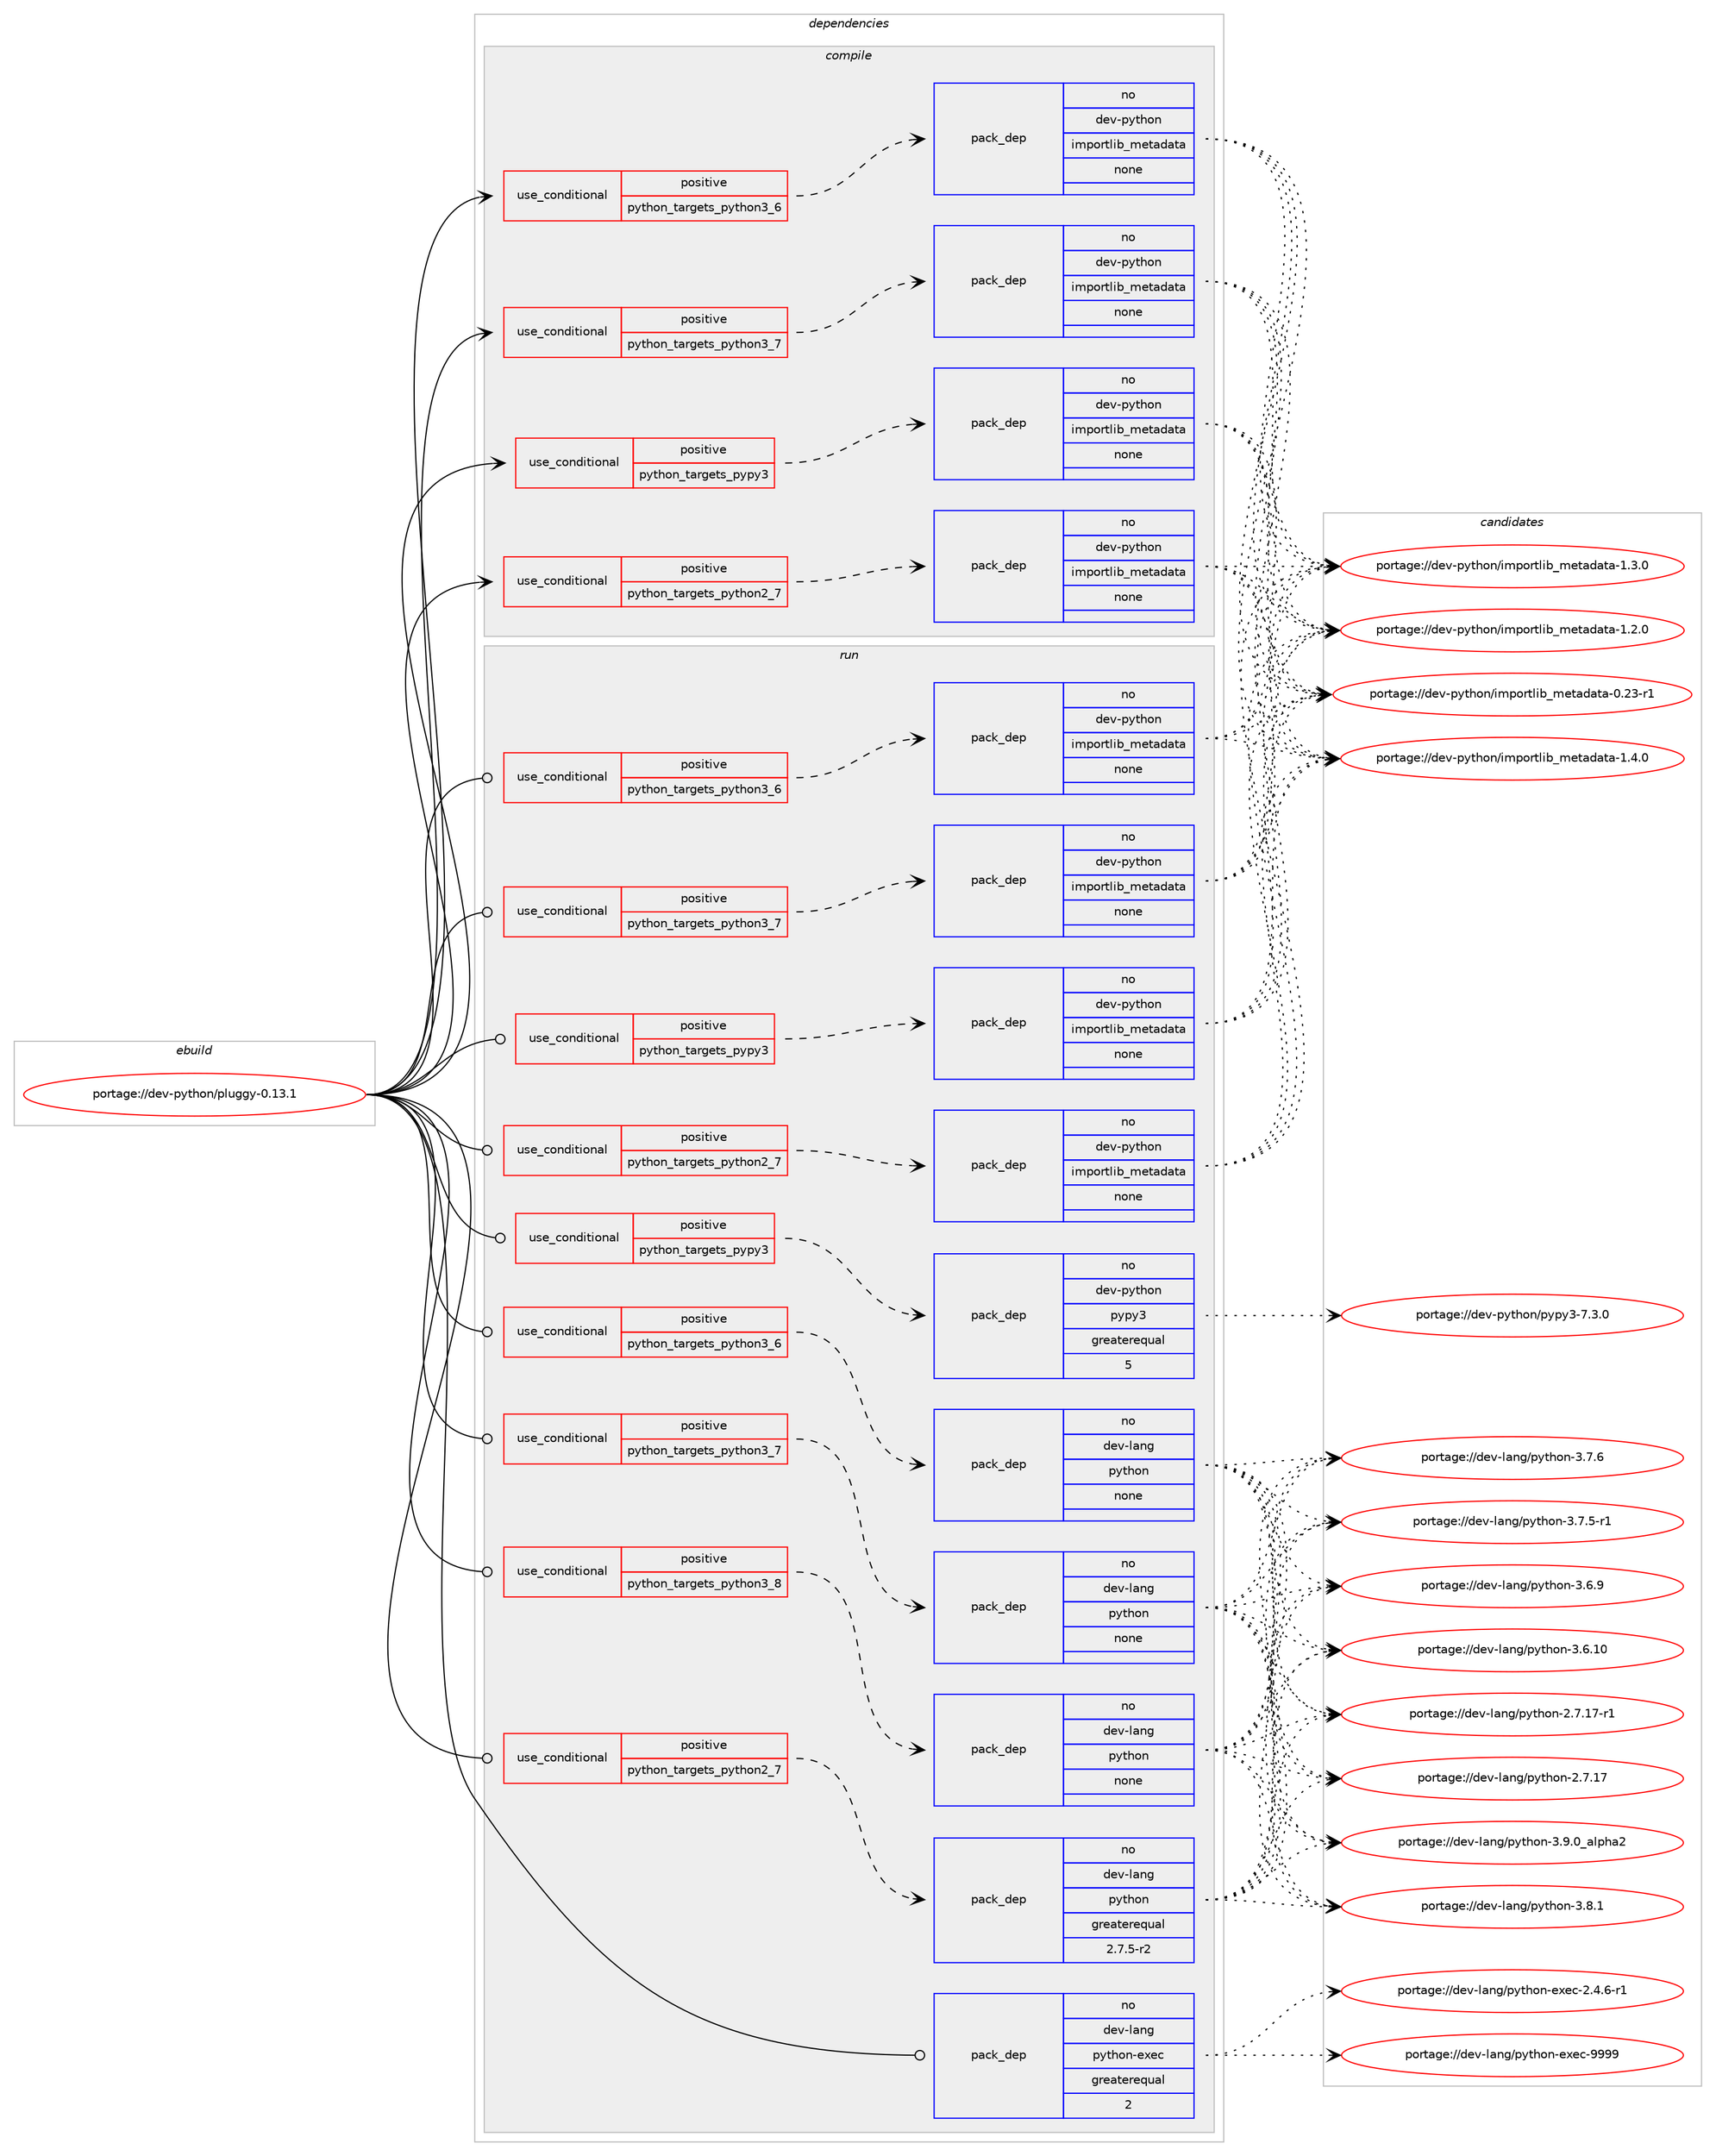 digraph prolog {

# *************
# Graph options
# *************

newrank=true;
concentrate=true;
compound=true;
graph [rankdir=LR,fontname=Helvetica,fontsize=10,ranksep=1.5];#, ranksep=2.5, nodesep=0.2];
edge  [arrowhead=vee];
node  [fontname=Helvetica,fontsize=10];

# **********
# The ebuild
# **********

subgraph cluster_leftcol {
color=gray;
label=<<i>ebuild</i>>;
id [label="portage://dev-python/pluggy-0.13.1", color=red, width=4, href="../dev-python/pluggy-0.13.1.svg"];
}

# ****************
# The dependencies
# ****************

subgraph cluster_midcol {
color=gray;
label=<<i>dependencies</i>>;
subgraph cluster_compile {
fillcolor="#eeeeee";
style=filled;
label=<<i>compile</i>>;
subgraph cond110651 {
dependency441776 [label=<<TABLE BORDER="0" CELLBORDER="1" CELLSPACING="0" CELLPADDING="4"><TR><TD ROWSPAN="3" CELLPADDING="10">use_conditional</TD></TR><TR><TD>positive</TD></TR><TR><TD>python_targets_pypy3</TD></TR></TABLE>>, shape=none, color=red];
subgraph pack326183 {
dependency441777 [label=<<TABLE BORDER="0" CELLBORDER="1" CELLSPACING="0" CELLPADDING="4" WIDTH="220"><TR><TD ROWSPAN="6" CELLPADDING="30">pack_dep</TD></TR><TR><TD WIDTH="110">no</TD></TR><TR><TD>dev-python</TD></TR><TR><TD>importlib_metadata</TD></TR><TR><TD>none</TD></TR><TR><TD></TD></TR></TABLE>>, shape=none, color=blue];
}
dependency441776:e -> dependency441777:w [weight=20,style="dashed",arrowhead="vee"];
}
id:e -> dependency441776:w [weight=20,style="solid",arrowhead="vee"];
subgraph cond110652 {
dependency441778 [label=<<TABLE BORDER="0" CELLBORDER="1" CELLSPACING="0" CELLPADDING="4"><TR><TD ROWSPAN="3" CELLPADDING="10">use_conditional</TD></TR><TR><TD>positive</TD></TR><TR><TD>python_targets_python2_7</TD></TR></TABLE>>, shape=none, color=red];
subgraph pack326184 {
dependency441779 [label=<<TABLE BORDER="0" CELLBORDER="1" CELLSPACING="0" CELLPADDING="4" WIDTH="220"><TR><TD ROWSPAN="6" CELLPADDING="30">pack_dep</TD></TR><TR><TD WIDTH="110">no</TD></TR><TR><TD>dev-python</TD></TR><TR><TD>importlib_metadata</TD></TR><TR><TD>none</TD></TR><TR><TD></TD></TR></TABLE>>, shape=none, color=blue];
}
dependency441778:e -> dependency441779:w [weight=20,style="dashed",arrowhead="vee"];
}
id:e -> dependency441778:w [weight=20,style="solid",arrowhead="vee"];
subgraph cond110653 {
dependency441780 [label=<<TABLE BORDER="0" CELLBORDER="1" CELLSPACING="0" CELLPADDING="4"><TR><TD ROWSPAN="3" CELLPADDING="10">use_conditional</TD></TR><TR><TD>positive</TD></TR><TR><TD>python_targets_python3_6</TD></TR></TABLE>>, shape=none, color=red];
subgraph pack326185 {
dependency441781 [label=<<TABLE BORDER="0" CELLBORDER="1" CELLSPACING="0" CELLPADDING="4" WIDTH="220"><TR><TD ROWSPAN="6" CELLPADDING="30">pack_dep</TD></TR><TR><TD WIDTH="110">no</TD></TR><TR><TD>dev-python</TD></TR><TR><TD>importlib_metadata</TD></TR><TR><TD>none</TD></TR><TR><TD></TD></TR></TABLE>>, shape=none, color=blue];
}
dependency441780:e -> dependency441781:w [weight=20,style="dashed",arrowhead="vee"];
}
id:e -> dependency441780:w [weight=20,style="solid",arrowhead="vee"];
subgraph cond110654 {
dependency441782 [label=<<TABLE BORDER="0" CELLBORDER="1" CELLSPACING="0" CELLPADDING="4"><TR><TD ROWSPAN="3" CELLPADDING="10">use_conditional</TD></TR><TR><TD>positive</TD></TR><TR><TD>python_targets_python3_7</TD></TR></TABLE>>, shape=none, color=red];
subgraph pack326186 {
dependency441783 [label=<<TABLE BORDER="0" CELLBORDER="1" CELLSPACING="0" CELLPADDING="4" WIDTH="220"><TR><TD ROWSPAN="6" CELLPADDING="30">pack_dep</TD></TR><TR><TD WIDTH="110">no</TD></TR><TR><TD>dev-python</TD></TR><TR><TD>importlib_metadata</TD></TR><TR><TD>none</TD></TR><TR><TD></TD></TR></TABLE>>, shape=none, color=blue];
}
dependency441782:e -> dependency441783:w [weight=20,style="dashed",arrowhead="vee"];
}
id:e -> dependency441782:w [weight=20,style="solid",arrowhead="vee"];
}
subgraph cluster_compileandrun {
fillcolor="#eeeeee";
style=filled;
label=<<i>compile and run</i>>;
}
subgraph cluster_run {
fillcolor="#eeeeee";
style=filled;
label=<<i>run</i>>;
subgraph cond110655 {
dependency441784 [label=<<TABLE BORDER="0" CELLBORDER="1" CELLSPACING="0" CELLPADDING="4"><TR><TD ROWSPAN="3" CELLPADDING="10">use_conditional</TD></TR><TR><TD>positive</TD></TR><TR><TD>python_targets_pypy3</TD></TR></TABLE>>, shape=none, color=red];
subgraph pack326187 {
dependency441785 [label=<<TABLE BORDER="0" CELLBORDER="1" CELLSPACING="0" CELLPADDING="4" WIDTH="220"><TR><TD ROWSPAN="6" CELLPADDING="30">pack_dep</TD></TR><TR><TD WIDTH="110">no</TD></TR><TR><TD>dev-python</TD></TR><TR><TD>importlib_metadata</TD></TR><TR><TD>none</TD></TR><TR><TD></TD></TR></TABLE>>, shape=none, color=blue];
}
dependency441784:e -> dependency441785:w [weight=20,style="dashed",arrowhead="vee"];
}
id:e -> dependency441784:w [weight=20,style="solid",arrowhead="odot"];
subgraph cond110656 {
dependency441786 [label=<<TABLE BORDER="0" CELLBORDER="1" CELLSPACING="0" CELLPADDING="4"><TR><TD ROWSPAN="3" CELLPADDING="10">use_conditional</TD></TR><TR><TD>positive</TD></TR><TR><TD>python_targets_pypy3</TD></TR></TABLE>>, shape=none, color=red];
subgraph pack326188 {
dependency441787 [label=<<TABLE BORDER="0" CELLBORDER="1" CELLSPACING="0" CELLPADDING="4" WIDTH="220"><TR><TD ROWSPAN="6" CELLPADDING="30">pack_dep</TD></TR><TR><TD WIDTH="110">no</TD></TR><TR><TD>dev-python</TD></TR><TR><TD>pypy3</TD></TR><TR><TD>greaterequal</TD></TR><TR><TD>5</TD></TR></TABLE>>, shape=none, color=blue];
}
dependency441786:e -> dependency441787:w [weight=20,style="dashed",arrowhead="vee"];
}
id:e -> dependency441786:w [weight=20,style="solid",arrowhead="odot"];
subgraph cond110657 {
dependency441788 [label=<<TABLE BORDER="0" CELLBORDER="1" CELLSPACING="0" CELLPADDING="4"><TR><TD ROWSPAN="3" CELLPADDING="10">use_conditional</TD></TR><TR><TD>positive</TD></TR><TR><TD>python_targets_python2_7</TD></TR></TABLE>>, shape=none, color=red];
subgraph pack326189 {
dependency441789 [label=<<TABLE BORDER="0" CELLBORDER="1" CELLSPACING="0" CELLPADDING="4" WIDTH="220"><TR><TD ROWSPAN="6" CELLPADDING="30">pack_dep</TD></TR><TR><TD WIDTH="110">no</TD></TR><TR><TD>dev-lang</TD></TR><TR><TD>python</TD></TR><TR><TD>greaterequal</TD></TR><TR><TD>2.7.5-r2</TD></TR></TABLE>>, shape=none, color=blue];
}
dependency441788:e -> dependency441789:w [weight=20,style="dashed",arrowhead="vee"];
}
id:e -> dependency441788:w [weight=20,style="solid",arrowhead="odot"];
subgraph cond110658 {
dependency441790 [label=<<TABLE BORDER="0" CELLBORDER="1" CELLSPACING="0" CELLPADDING="4"><TR><TD ROWSPAN="3" CELLPADDING="10">use_conditional</TD></TR><TR><TD>positive</TD></TR><TR><TD>python_targets_python2_7</TD></TR></TABLE>>, shape=none, color=red];
subgraph pack326190 {
dependency441791 [label=<<TABLE BORDER="0" CELLBORDER="1" CELLSPACING="0" CELLPADDING="4" WIDTH="220"><TR><TD ROWSPAN="6" CELLPADDING="30">pack_dep</TD></TR><TR><TD WIDTH="110">no</TD></TR><TR><TD>dev-python</TD></TR><TR><TD>importlib_metadata</TD></TR><TR><TD>none</TD></TR><TR><TD></TD></TR></TABLE>>, shape=none, color=blue];
}
dependency441790:e -> dependency441791:w [weight=20,style="dashed",arrowhead="vee"];
}
id:e -> dependency441790:w [weight=20,style="solid",arrowhead="odot"];
subgraph cond110659 {
dependency441792 [label=<<TABLE BORDER="0" CELLBORDER="1" CELLSPACING="0" CELLPADDING="4"><TR><TD ROWSPAN="3" CELLPADDING="10">use_conditional</TD></TR><TR><TD>positive</TD></TR><TR><TD>python_targets_python3_6</TD></TR></TABLE>>, shape=none, color=red];
subgraph pack326191 {
dependency441793 [label=<<TABLE BORDER="0" CELLBORDER="1" CELLSPACING="0" CELLPADDING="4" WIDTH="220"><TR><TD ROWSPAN="6" CELLPADDING="30">pack_dep</TD></TR><TR><TD WIDTH="110">no</TD></TR><TR><TD>dev-lang</TD></TR><TR><TD>python</TD></TR><TR><TD>none</TD></TR><TR><TD></TD></TR></TABLE>>, shape=none, color=blue];
}
dependency441792:e -> dependency441793:w [weight=20,style="dashed",arrowhead="vee"];
}
id:e -> dependency441792:w [weight=20,style="solid",arrowhead="odot"];
subgraph cond110660 {
dependency441794 [label=<<TABLE BORDER="0" CELLBORDER="1" CELLSPACING="0" CELLPADDING="4"><TR><TD ROWSPAN="3" CELLPADDING="10">use_conditional</TD></TR><TR><TD>positive</TD></TR><TR><TD>python_targets_python3_6</TD></TR></TABLE>>, shape=none, color=red];
subgraph pack326192 {
dependency441795 [label=<<TABLE BORDER="0" CELLBORDER="1" CELLSPACING="0" CELLPADDING="4" WIDTH="220"><TR><TD ROWSPAN="6" CELLPADDING="30">pack_dep</TD></TR><TR><TD WIDTH="110">no</TD></TR><TR><TD>dev-python</TD></TR><TR><TD>importlib_metadata</TD></TR><TR><TD>none</TD></TR><TR><TD></TD></TR></TABLE>>, shape=none, color=blue];
}
dependency441794:e -> dependency441795:w [weight=20,style="dashed",arrowhead="vee"];
}
id:e -> dependency441794:w [weight=20,style="solid",arrowhead="odot"];
subgraph cond110661 {
dependency441796 [label=<<TABLE BORDER="0" CELLBORDER="1" CELLSPACING="0" CELLPADDING="4"><TR><TD ROWSPAN="3" CELLPADDING="10">use_conditional</TD></TR><TR><TD>positive</TD></TR><TR><TD>python_targets_python3_7</TD></TR></TABLE>>, shape=none, color=red];
subgraph pack326193 {
dependency441797 [label=<<TABLE BORDER="0" CELLBORDER="1" CELLSPACING="0" CELLPADDING="4" WIDTH="220"><TR><TD ROWSPAN="6" CELLPADDING="30">pack_dep</TD></TR><TR><TD WIDTH="110">no</TD></TR><TR><TD>dev-lang</TD></TR><TR><TD>python</TD></TR><TR><TD>none</TD></TR><TR><TD></TD></TR></TABLE>>, shape=none, color=blue];
}
dependency441796:e -> dependency441797:w [weight=20,style="dashed",arrowhead="vee"];
}
id:e -> dependency441796:w [weight=20,style="solid",arrowhead="odot"];
subgraph cond110662 {
dependency441798 [label=<<TABLE BORDER="0" CELLBORDER="1" CELLSPACING="0" CELLPADDING="4"><TR><TD ROWSPAN="3" CELLPADDING="10">use_conditional</TD></TR><TR><TD>positive</TD></TR><TR><TD>python_targets_python3_7</TD></TR></TABLE>>, shape=none, color=red];
subgraph pack326194 {
dependency441799 [label=<<TABLE BORDER="0" CELLBORDER="1" CELLSPACING="0" CELLPADDING="4" WIDTH="220"><TR><TD ROWSPAN="6" CELLPADDING="30">pack_dep</TD></TR><TR><TD WIDTH="110">no</TD></TR><TR><TD>dev-python</TD></TR><TR><TD>importlib_metadata</TD></TR><TR><TD>none</TD></TR><TR><TD></TD></TR></TABLE>>, shape=none, color=blue];
}
dependency441798:e -> dependency441799:w [weight=20,style="dashed",arrowhead="vee"];
}
id:e -> dependency441798:w [weight=20,style="solid",arrowhead="odot"];
subgraph cond110663 {
dependency441800 [label=<<TABLE BORDER="0" CELLBORDER="1" CELLSPACING="0" CELLPADDING="4"><TR><TD ROWSPAN="3" CELLPADDING="10">use_conditional</TD></TR><TR><TD>positive</TD></TR><TR><TD>python_targets_python3_8</TD></TR></TABLE>>, shape=none, color=red];
subgraph pack326195 {
dependency441801 [label=<<TABLE BORDER="0" CELLBORDER="1" CELLSPACING="0" CELLPADDING="4" WIDTH="220"><TR><TD ROWSPAN="6" CELLPADDING="30">pack_dep</TD></TR><TR><TD WIDTH="110">no</TD></TR><TR><TD>dev-lang</TD></TR><TR><TD>python</TD></TR><TR><TD>none</TD></TR><TR><TD></TD></TR></TABLE>>, shape=none, color=blue];
}
dependency441800:e -> dependency441801:w [weight=20,style="dashed",arrowhead="vee"];
}
id:e -> dependency441800:w [weight=20,style="solid",arrowhead="odot"];
subgraph pack326196 {
dependency441802 [label=<<TABLE BORDER="0" CELLBORDER="1" CELLSPACING="0" CELLPADDING="4" WIDTH="220"><TR><TD ROWSPAN="6" CELLPADDING="30">pack_dep</TD></TR><TR><TD WIDTH="110">no</TD></TR><TR><TD>dev-lang</TD></TR><TR><TD>python-exec</TD></TR><TR><TD>greaterequal</TD></TR><TR><TD>2</TD></TR></TABLE>>, shape=none, color=blue];
}
id:e -> dependency441802:w [weight=20,style="solid",arrowhead="odot"];
}
}

# **************
# The candidates
# **************

subgraph cluster_choices {
rank=same;
color=gray;
label=<<i>candidates</i>>;

subgraph choice326183 {
color=black;
nodesep=1;
choice10010111845112121116104111110471051091121111141161081059895109101116971009711697454946524648 [label="portage://dev-python/importlib_metadata-1.4.0", color=red, width=4,href="../dev-python/importlib_metadata-1.4.0.svg"];
choice10010111845112121116104111110471051091121111141161081059895109101116971009711697454946514648 [label="portage://dev-python/importlib_metadata-1.3.0", color=red, width=4,href="../dev-python/importlib_metadata-1.3.0.svg"];
choice10010111845112121116104111110471051091121111141161081059895109101116971009711697454946504648 [label="portage://dev-python/importlib_metadata-1.2.0", color=red, width=4,href="../dev-python/importlib_metadata-1.2.0.svg"];
choice1001011184511212111610411111047105109112111114116108105989510910111697100971169745484650514511449 [label="portage://dev-python/importlib_metadata-0.23-r1", color=red, width=4,href="../dev-python/importlib_metadata-0.23-r1.svg"];
dependency441777:e -> choice10010111845112121116104111110471051091121111141161081059895109101116971009711697454946524648:w [style=dotted,weight="100"];
dependency441777:e -> choice10010111845112121116104111110471051091121111141161081059895109101116971009711697454946514648:w [style=dotted,weight="100"];
dependency441777:e -> choice10010111845112121116104111110471051091121111141161081059895109101116971009711697454946504648:w [style=dotted,weight="100"];
dependency441777:e -> choice1001011184511212111610411111047105109112111114116108105989510910111697100971169745484650514511449:w [style=dotted,weight="100"];
}
subgraph choice326184 {
color=black;
nodesep=1;
choice10010111845112121116104111110471051091121111141161081059895109101116971009711697454946524648 [label="portage://dev-python/importlib_metadata-1.4.0", color=red, width=4,href="../dev-python/importlib_metadata-1.4.0.svg"];
choice10010111845112121116104111110471051091121111141161081059895109101116971009711697454946514648 [label="portage://dev-python/importlib_metadata-1.3.0", color=red, width=4,href="../dev-python/importlib_metadata-1.3.0.svg"];
choice10010111845112121116104111110471051091121111141161081059895109101116971009711697454946504648 [label="portage://dev-python/importlib_metadata-1.2.0", color=red, width=4,href="../dev-python/importlib_metadata-1.2.0.svg"];
choice1001011184511212111610411111047105109112111114116108105989510910111697100971169745484650514511449 [label="portage://dev-python/importlib_metadata-0.23-r1", color=red, width=4,href="../dev-python/importlib_metadata-0.23-r1.svg"];
dependency441779:e -> choice10010111845112121116104111110471051091121111141161081059895109101116971009711697454946524648:w [style=dotted,weight="100"];
dependency441779:e -> choice10010111845112121116104111110471051091121111141161081059895109101116971009711697454946514648:w [style=dotted,weight="100"];
dependency441779:e -> choice10010111845112121116104111110471051091121111141161081059895109101116971009711697454946504648:w [style=dotted,weight="100"];
dependency441779:e -> choice1001011184511212111610411111047105109112111114116108105989510910111697100971169745484650514511449:w [style=dotted,weight="100"];
}
subgraph choice326185 {
color=black;
nodesep=1;
choice10010111845112121116104111110471051091121111141161081059895109101116971009711697454946524648 [label="portage://dev-python/importlib_metadata-1.4.0", color=red, width=4,href="../dev-python/importlib_metadata-1.4.0.svg"];
choice10010111845112121116104111110471051091121111141161081059895109101116971009711697454946514648 [label="portage://dev-python/importlib_metadata-1.3.0", color=red, width=4,href="../dev-python/importlib_metadata-1.3.0.svg"];
choice10010111845112121116104111110471051091121111141161081059895109101116971009711697454946504648 [label="portage://dev-python/importlib_metadata-1.2.0", color=red, width=4,href="../dev-python/importlib_metadata-1.2.0.svg"];
choice1001011184511212111610411111047105109112111114116108105989510910111697100971169745484650514511449 [label="portage://dev-python/importlib_metadata-0.23-r1", color=red, width=4,href="../dev-python/importlib_metadata-0.23-r1.svg"];
dependency441781:e -> choice10010111845112121116104111110471051091121111141161081059895109101116971009711697454946524648:w [style=dotted,weight="100"];
dependency441781:e -> choice10010111845112121116104111110471051091121111141161081059895109101116971009711697454946514648:w [style=dotted,weight="100"];
dependency441781:e -> choice10010111845112121116104111110471051091121111141161081059895109101116971009711697454946504648:w [style=dotted,weight="100"];
dependency441781:e -> choice1001011184511212111610411111047105109112111114116108105989510910111697100971169745484650514511449:w [style=dotted,weight="100"];
}
subgraph choice326186 {
color=black;
nodesep=1;
choice10010111845112121116104111110471051091121111141161081059895109101116971009711697454946524648 [label="portage://dev-python/importlib_metadata-1.4.0", color=red, width=4,href="../dev-python/importlib_metadata-1.4.0.svg"];
choice10010111845112121116104111110471051091121111141161081059895109101116971009711697454946514648 [label="portage://dev-python/importlib_metadata-1.3.0", color=red, width=4,href="../dev-python/importlib_metadata-1.3.0.svg"];
choice10010111845112121116104111110471051091121111141161081059895109101116971009711697454946504648 [label="portage://dev-python/importlib_metadata-1.2.0", color=red, width=4,href="../dev-python/importlib_metadata-1.2.0.svg"];
choice1001011184511212111610411111047105109112111114116108105989510910111697100971169745484650514511449 [label="portage://dev-python/importlib_metadata-0.23-r1", color=red, width=4,href="../dev-python/importlib_metadata-0.23-r1.svg"];
dependency441783:e -> choice10010111845112121116104111110471051091121111141161081059895109101116971009711697454946524648:w [style=dotted,weight="100"];
dependency441783:e -> choice10010111845112121116104111110471051091121111141161081059895109101116971009711697454946514648:w [style=dotted,weight="100"];
dependency441783:e -> choice10010111845112121116104111110471051091121111141161081059895109101116971009711697454946504648:w [style=dotted,weight="100"];
dependency441783:e -> choice1001011184511212111610411111047105109112111114116108105989510910111697100971169745484650514511449:w [style=dotted,weight="100"];
}
subgraph choice326187 {
color=black;
nodesep=1;
choice10010111845112121116104111110471051091121111141161081059895109101116971009711697454946524648 [label="portage://dev-python/importlib_metadata-1.4.0", color=red, width=4,href="../dev-python/importlib_metadata-1.4.0.svg"];
choice10010111845112121116104111110471051091121111141161081059895109101116971009711697454946514648 [label="portage://dev-python/importlib_metadata-1.3.0", color=red, width=4,href="../dev-python/importlib_metadata-1.3.0.svg"];
choice10010111845112121116104111110471051091121111141161081059895109101116971009711697454946504648 [label="portage://dev-python/importlib_metadata-1.2.0", color=red, width=4,href="../dev-python/importlib_metadata-1.2.0.svg"];
choice1001011184511212111610411111047105109112111114116108105989510910111697100971169745484650514511449 [label="portage://dev-python/importlib_metadata-0.23-r1", color=red, width=4,href="../dev-python/importlib_metadata-0.23-r1.svg"];
dependency441785:e -> choice10010111845112121116104111110471051091121111141161081059895109101116971009711697454946524648:w [style=dotted,weight="100"];
dependency441785:e -> choice10010111845112121116104111110471051091121111141161081059895109101116971009711697454946514648:w [style=dotted,weight="100"];
dependency441785:e -> choice10010111845112121116104111110471051091121111141161081059895109101116971009711697454946504648:w [style=dotted,weight="100"];
dependency441785:e -> choice1001011184511212111610411111047105109112111114116108105989510910111697100971169745484650514511449:w [style=dotted,weight="100"];
}
subgraph choice326188 {
color=black;
nodesep=1;
choice100101118451121211161041111104711212111212151455546514648 [label="portage://dev-python/pypy3-7.3.0", color=red, width=4,href="../dev-python/pypy3-7.3.0.svg"];
dependency441787:e -> choice100101118451121211161041111104711212111212151455546514648:w [style=dotted,weight="100"];
}
subgraph choice326189 {
color=black;
nodesep=1;
choice10010111845108971101034711212111610411111045514657464895971081121049750 [label="portage://dev-lang/python-3.9.0_alpha2", color=red, width=4,href="../dev-lang/python-3.9.0_alpha2.svg"];
choice100101118451089711010347112121116104111110455146564649 [label="portage://dev-lang/python-3.8.1", color=red, width=4,href="../dev-lang/python-3.8.1.svg"];
choice100101118451089711010347112121116104111110455146554654 [label="portage://dev-lang/python-3.7.6", color=red, width=4,href="../dev-lang/python-3.7.6.svg"];
choice1001011184510897110103471121211161041111104551465546534511449 [label="portage://dev-lang/python-3.7.5-r1", color=red, width=4,href="../dev-lang/python-3.7.5-r1.svg"];
choice100101118451089711010347112121116104111110455146544657 [label="portage://dev-lang/python-3.6.9", color=red, width=4,href="../dev-lang/python-3.6.9.svg"];
choice10010111845108971101034711212111610411111045514654464948 [label="portage://dev-lang/python-3.6.10", color=red, width=4,href="../dev-lang/python-3.6.10.svg"];
choice100101118451089711010347112121116104111110455046554649554511449 [label="portage://dev-lang/python-2.7.17-r1", color=red, width=4,href="../dev-lang/python-2.7.17-r1.svg"];
choice10010111845108971101034711212111610411111045504655464955 [label="portage://dev-lang/python-2.7.17", color=red, width=4,href="../dev-lang/python-2.7.17.svg"];
dependency441789:e -> choice10010111845108971101034711212111610411111045514657464895971081121049750:w [style=dotted,weight="100"];
dependency441789:e -> choice100101118451089711010347112121116104111110455146564649:w [style=dotted,weight="100"];
dependency441789:e -> choice100101118451089711010347112121116104111110455146554654:w [style=dotted,weight="100"];
dependency441789:e -> choice1001011184510897110103471121211161041111104551465546534511449:w [style=dotted,weight="100"];
dependency441789:e -> choice100101118451089711010347112121116104111110455146544657:w [style=dotted,weight="100"];
dependency441789:e -> choice10010111845108971101034711212111610411111045514654464948:w [style=dotted,weight="100"];
dependency441789:e -> choice100101118451089711010347112121116104111110455046554649554511449:w [style=dotted,weight="100"];
dependency441789:e -> choice10010111845108971101034711212111610411111045504655464955:w [style=dotted,weight="100"];
}
subgraph choice326190 {
color=black;
nodesep=1;
choice10010111845112121116104111110471051091121111141161081059895109101116971009711697454946524648 [label="portage://dev-python/importlib_metadata-1.4.0", color=red, width=4,href="../dev-python/importlib_metadata-1.4.0.svg"];
choice10010111845112121116104111110471051091121111141161081059895109101116971009711697454946514648 [label="portage://dev-python/importlib_metadata-1.3.0", color=red, width=4,href="../dev-python/importlib_metadata-1.3.0.svg"];
choice10010111845112121116104111110471051091121111141161081059895109101116971009711697454946504648 [label="portage://dev-python/importlib_metadata-1.2.0", color=red, width=4,href="../dev-python/importlib_metadata-1.2.0.svg"];
choice1001011184511212111610411111047105109112111114116108105989510910111697100971169745484650514511449 [label="portage://dev-python/importlib_metadata-0.23-r1", color=red, width=4,href="../dev-python/importlib_metadata-0.23-r1.svg"];
dependency441791:e -> choice10010111845112121116104111110471051091121111141161081059895109101116971009711697454946524648:w [style=dotted,weight="100"];
dependency441791:e -> choice10010111845112121116104111110471051091121111141161081059895109101116971009711697454946514648:w [style=dotted,weight="100"];
dependency441791:e -> choice10010111845112121116104111110471051091121111141161081059895109101116971009711697454946504648:w [style=dotted,weight="100"];
dependency441791:e -> choice1001011184511212111610411111047105109112111114116108105989510910111697100971169745484650514511449:w [style=dotted,weight="100"];
}
subgraph choice326191 {
color=black;
nodesep=1;
choice10010111845108971101034711212111610411111045514657464895971081121049750 [label="portage://dev-lang/python-3.9.0_alpha2", color=red, width=4,href="../dev-lang/python-3.9.0_alpha2.svg"];
choice100101118451089711010347112121116104111110455146564649 [label="portage://dev-lang/python-3.8.1", color=red, width=4,href="../dev-lang/python-3.8.1.svg"];
choice100101118451089711010347112121116104111110455146554654 [label="portage://dev-lang/python-3.7.6", color=red, width=4,href="../dev-lang/python-3.7.6.svg"];
choice1001011184510897110103471121211161041111104551465546534511449 [label="portage://dev-lang/python-3.7.5-r1", color=red, width=4,href="../dev-lang/python-3.7.5-r1.svg"];
choice100101118451089711010347112121116104111110455146544657 [label="portage://dev-lang/python-3.6.9", color=red, width=4,href="../dev-lang/python-3.6.9.svg"];
choice10010111845108971101034711212111610411111045514654464948 [label="portage://dev-lang/python-3.6.10", color=red, width=4,href="../dev-lang/python-3.6.10.svg"];
choice100101118451089711010347112121116104111110455046554649554511449 [label="portage://dev-lang/python-2.7.17-r1", color=red, width=4,href="../dev-lang/python-2.7.17-r1.svg"];
choice10010111845108971101034711212111610411111045504655464955 [label="portage://dev-lang/python-2.7.17", color=red, width=4,href="../dev-lang/python-2.7.17.svg"];
dependency441793:e -> choice10010111845108971101034711212111610411111045514657464895971081121049750:w [style=dotted,weight="100"];
dependency441793:e -> choice100101118451089711010347112121116104111110455146564649:w [style=dotted,weight="100"];
dependency441793:e -> choice100101118451089711010347112121116104111110455146554654:w [style=dotted,weight="100"];
dependency441793:e -> choice1001011184510897110103471121211161041111104551465546534511449:w [style=dotted,weight="100"];
dependency441793:e -> choice100101118451089711010347112121116104111110455146544657:w [style=dotted,weight="100"];
dependency441793:e -> choice10010111845108971101034711212111610411111045514654464948:w [style=dotted,weight="100"];
dependency441793:e -> choice100101118451089711010347112121116104111110455046554649554511449:w [style=dotted,weight="100"];
dependency441793:e -> choice10010111845108971101034711212111610411111045504655464955:w [style=dotted,weight="100"];
}
subgraph choice326192 {
color=black;
nodesep=1;
choice10010111845112121116104111110471051091121111141161081059895109101116971009711697454946524648 [label="portage://dev-python/importlib_metadata-1.4.0", color=red, width=4,href="../dev-python/importlib_metadata-1.4.0.svg"];
choice10010111845112121116104111110471051091121111141161081059895109101116971009711697454946514648 [label="portage://dev-python/importlib_metadata-1.3.0", color=red, width=4,href="../dev-python/importlib_metadata-1.3.0.svg"];
choice10010111845112121116104111110471051091121111141161081059895109101116971009711697454946504648 [label="portage://dev-python/importlib_metadata-1.2.0", color=red, width=4,href="../dev-python/importlib_metadata-1.2.0.svg"];
choice1001011184511212111610411111047105109112111114116108105989510910111697100971169745484650514511449 [label="portage://dev-python/importlib_metadata-0.23-r1", color=red, width=4,href="../dev-python/importlib_metadata-0.23-r1.svg"];
dependency441795:e -> choice10010111845112121116104111110471051091121111141161081059895109101116971009711697454946524648:w [style=dotted,weight="100"];
dependency441795:e -> choice10010111845112121116104111110471051091121111141161081059895109101116971009711697454946514648:w [style=dotted,weight="100"];
dependency441795:e -> choice10010111845112121116104111110471051091121111141161081059895109101116971009711697454946504648:w [style=dotted,weight="100"];
dependency441795:e -> choice1001011184511212111610411111047105109112111114116108105989510910111697100971169745484650514511449:w [style=dotted,weight="100"];
}
subgraph choice326193 {
color=black;
nodesep=1;
choice10010111845108971101034711212111610411111045514657464895971081121049750 [label="portage://dev-lang/python-3.9.0_alpha2", color=red, width=4,href="../dev-lang/python-3.9.0_alpha2.svg"];
choice100101118451089711010347112121116104111110455146564649 [label="portage://dev-lang/python-3.8.1", color=red, width=4,href="../dev-lang/python-3.8.1.svg"];
choice100101118451089711010347112121116104111110455146554654 [label="portage://dev-lang/python-3.7.6", color=red, width=4,href="../dev-lang/python-3.7.6.svg"];
choice1001011184510897110103471121211161041111104551465546534511449 [label="portage://dev-lang/python-3.7.5-r1", color=red, width=4,href="../dev-lang/python-3.7.5-r1.svg"];
choice100101118451089711010347112121116104111110455146544657 [label="portage://dev-lang/python-3.6.9", color=red, width=4,href="../dev-lang/python-3.6.9.svg"];
choice10010111845108971101034711212111610411111045514654464948 [label="portage://dev-lang/python-3.6.10", color=red, width=4,href="../dev-lang/python-3.6.10.svg"];
choice100101118451089711010347112121116104111110455046554649554511449 [label="portage://dev-lang/python-2.7.17-r1", color=red, width=4,href="../dev-lang/python-2.7.17-r1.svg"];
choice10010111845108971101034711212111610411111045504655464955 [label="portage://dev-lang/python-2.7.17", color=red, width=4,href="../dev-lang/python-2.7.17.svg"];
dependency441797:e -> choice10010111845108971101034711212111610411111045514657464895971081121049750:w [style=dotted,weight="100"];
dependency441797:e -> choice100101118451089711010347112121116104111110455146564649:w [style=dotted,weight="100"];
dependency441797:e -> choice100101118451089711010347112121116104111110455146554654:w [style=dotted,weight="100"];
dependency441797:e -> choice1001011184510897110103471121211161041111104551465546534511449:w [style=dotted,weight="100"];
dependency441797:e -> choice100101118451089711010347112121116104111110455146544657:w [style=dotted,weight="100"];
dependency441797:e -> choice10010111845108971101034711212111610411111045514654464948:w [style=dotted,weight="100"];
dependency441797:e -> choice100101118451089711010347112121116104111110455046554649554511449:w [style=dotted,weight="100"];
dependency441797:e -> choice10010111845108971101034711212111610411111045504655464955:w [style=dotted,weight="100"];
}
subgraph choice326194 {
color=black;
nodesep=1;
choice10010111845112121116104111110471051091121111141161081059895109101116971009711697454946524648 [label="portage://dev-python/importlib_metadata-1.4.0", color=red, width=4,href="../dev-python/importlib_metadata-1.4.0.svg"];
choice10010111845112121116104111110471051091121111141161081059895109101116971009711697454946514648 [label="portage://dev-python/importlib_metadata-1.3.0", color=red, width=4,href="../dev-python/importlib_metadata-1.3.0.svg"];
choice10010111845112121116104111110471051091121111141161081059895109101116971009711697454946504648 [label="portage://dev-python/importlib_metadata-1.2.0", color=red, width=4,href="../dev-python/importlib_metadata-1.2.0.svg"];
choice1001011184511212111610411111047105109112111114116108105989510910111697100971169745484650514511449 [label="portage://dev-python/importlib_metadata-0.23-r1", color=red, width=4,href="../dev-python/importlib_metadata-0.23-r1.svg"];
dependency441799:e -> choice10010111845112121116104111110471051091121111141161081059895109101116971009711697454946524648:w [style=dotted,weight="100"];
dependency441799:e -> choice10010111845112121116104111110471051091121111141161081059895109101116971009711697454946514648:w [style=dotted,weight="100"];
dependency441799:e -> choice10010111845112121116104111110471051091121111141161081059895109101116971009711697454946504648:w [style=dotted,weight="100"];
dependency441799:e -> choice1001011184511212111610411111047105109112111114116108105989510910111697100971169745484650514511449:w [style=dotted,weight="100"];
}
subgraph choice326195 {
color=black;
nodesep=1;
choice10010111845108971101034711212111610411111045514657464895971081121049750 [label="portage://dev-lang/python-3.9.0_alpha2", color=red, width=4,href="../dev-lang/python-3.9.0_alpha2.svg"];
choice100101118451089711010347112121116104111110455146564649 [label="portage://dev-lang/python-3.8.1", color=red, width=4,href="../dev-lang/python-3.8.1.svg"];
choice100101118451089711010347112121116104111110455146554654 [label="portage://dev-lang/python-3.7.6", color=red, width=4,href="../dev-lang/python-3.7.6.svg"];
choice1001011184510897110103471121211161041111104551465546534511449 [label="portage://dev-lang/python-3.7.5-r1", color=red, width=4,href="../dev-lang/python-3.7.5-r1.svg"];
choice100101118451089711010347112121116104111110455146544657 [label="portage://dev-lang/python-3.6.9", color=red, width=4,href="../dev-lang/python-3.6.9.svg"];
choice10010111845108971101034711212111610411111045514654464948 [label="portage://dev-lang/python-3.6.10", color=red, width=4,href="../dev-lang/python-3.6.10.svg"];
choice100101118451089711010347112121116104111110455046554649554511449 [label="portage://dev-lang/python-2.7.17-r1", color=red, width=4,href="../dev-lang/python-2.7.17-r1.svg"];
choice10010111845108971101034711212111610411111045504655464955 [label="portage://dev-lang/python-2.7.17", color=red, width=4,href="../dev-lang/python-2.7.17.svg"];
dependency441801:e -> choice10010111845108971101034711212111610411111045514657464895971081121049750:w [style=dotted,weight="100"];
dependency441801:e -> choice100101118451089711010347112121116104111110455146564649:w [style=dotted,weight="100"];
dependency441801:e -> choice100101118451089711010347112121116104111110455146554654:w [style=dotted,weight="100"];
dependency441801:e -> choice1001011184510897110103471121211161041111104551465546534511449:w [style=dotted,weight="100"];
dependency441801:e -> choice100101118451089711010347112121116104111110455146544657:w [style=dotted,weight="100"];
dependency441801:e -> choice10010111845108971101034711212111610411111045514654464948:w [style=dotted,weight="100"];
dependency441801:e -> choice100101118451089711010347112121116104111110455046554649554511449:w [style=dotted,weight="100"];
dependency441801:e -> choice10010111845108971101034711212111610411111045504655464955:w [style=dotted,weight="100"];
}
subgraph choice326196 {
color=black;
nodesep=1;
choice10010111845108971101034711212111610411111045101120101994557575757 [label="portage://dev-lang/python-exec-9999", color=red, width=4,href="../dev-lang/python-exec-9999.svg"];
choice10010111845108971101034711212111610411111045101120101994550465246544511449 [label="portage://dev-lang/python-exec-2.4.6-r1", color=red, width=4,href="../dev-lang/python-exec-2.4.6-r1.svg"];
dependency441802:e -> choice10010111845108971101034711212111610411111045101120101994557575757:w [style=dotted,weight="100"];
dependency441802:e -> choice10010111845108971101034711212111610411111045101120101994550465246544511449:w [style=dotted,weight="100"];
}
}

}
